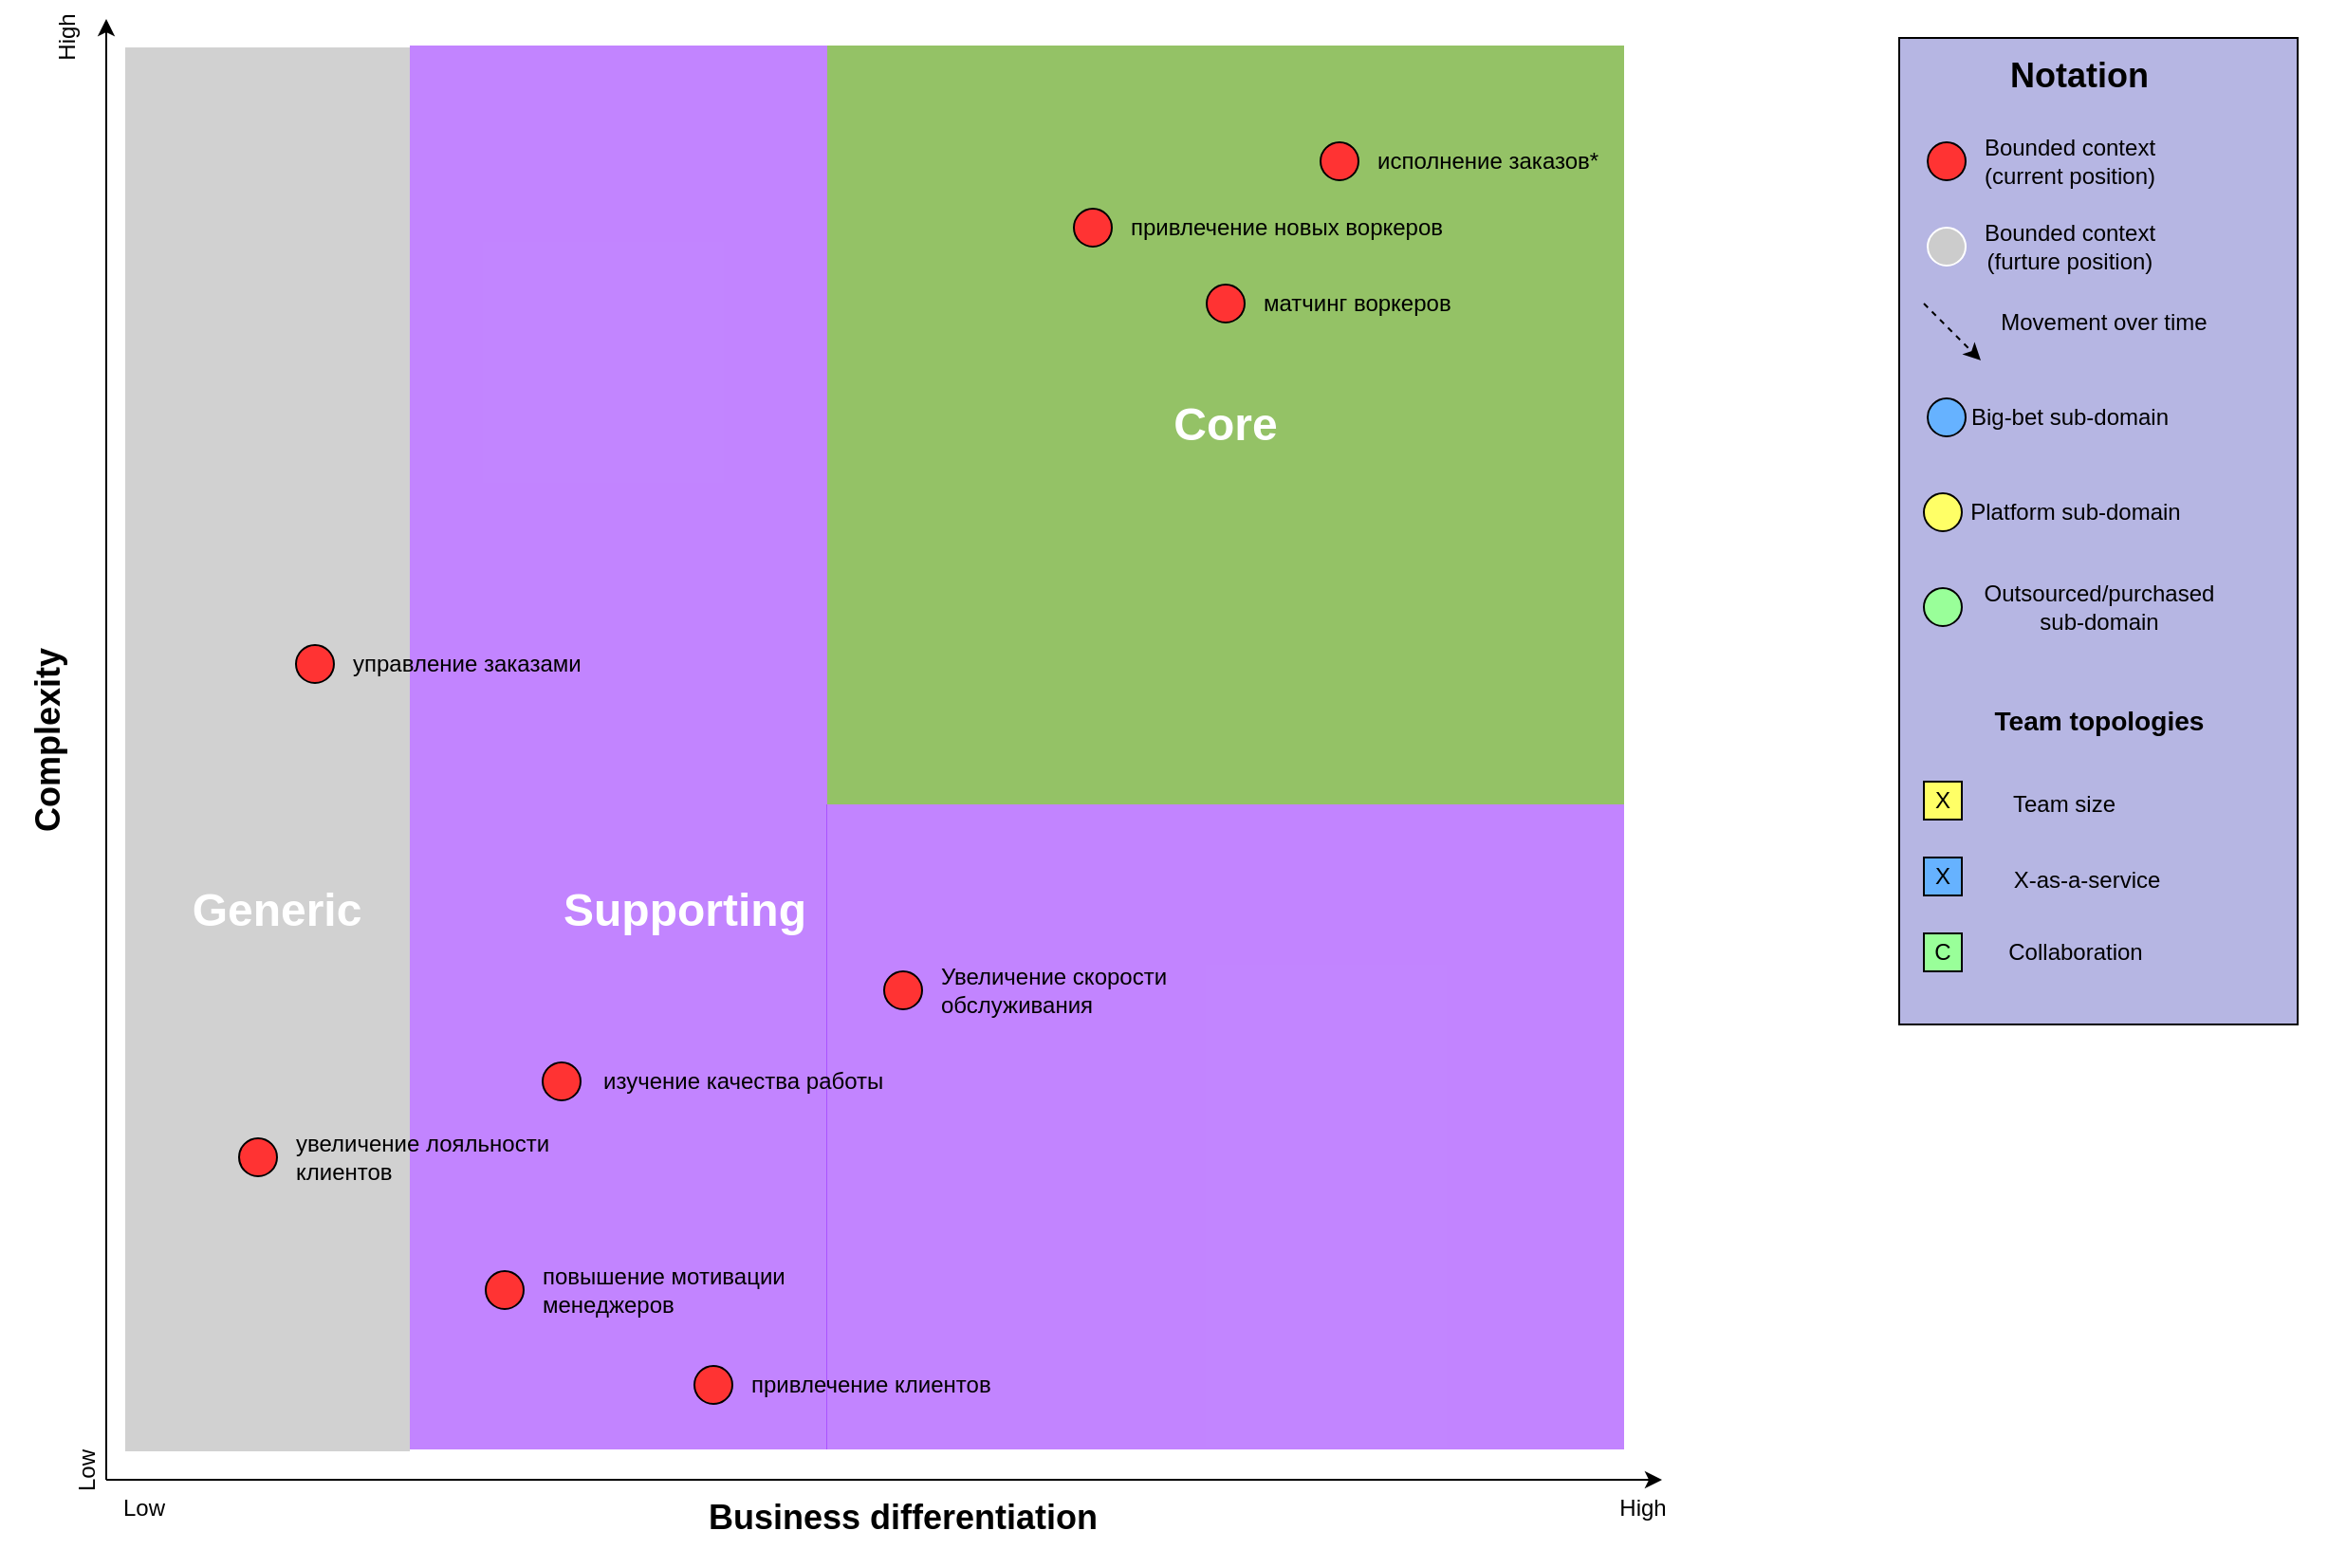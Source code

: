 <mxfile version="26.0.9">
  <diagram id="y_Ux036iL8ao2liGmcVH" name="core-domain-chart">
    <mxGraphModel dx="1434" dy="844" grid="1" gridSize="10" guides="1" tooltips="1" connect="1" arrows="1" fold="1" page="1" pageScale="1" pageWidth="850" pageHeight="1100" math="0" shadow="0">
      <root>
        <mxCell id="7POqw8fOx_1jlbIEAkON-0" />
        <mxCell id="7POqw8fOx_1jlbIEAkON-1" style="locked=1;" parent="7POqw8fOx_1jlbIEAkON-0" />
        <mxCell id="uENPYtC2MfaOTDSbOvwd-11" value="" style="group" parent="7POqw8fOx_1jlbIEAkON-1" vertex="1" connectable="0">
          <mxGeometry x="79.5" y="30" width="870.5" height="800" as="geometry" />
        </mxCell>
        <mxCell id="uENPYtC2MfaOTDSbOvwd-5" value="" style="rounded=0;whiteSpace=wrap;html=1;fillColor=#9933FF;strokeColor=none;connectable=0;fillOpacity=60;" parent="uENPYtC2MfaOTDSbOvwd-11" vertex="1">
          <mxGeometry x="200.5" y="14" width="220" height="740" as="geometry" />
        </mxCell>
        <mxCell id="uENPYtC2MfaOTDSbOvwd-7" value="" style="rounded=0;whiteSpace=wrap;html=1;fillColor=#9933FF;strokeColor=none;connectable=0;fillOpacity=60;" parent="uENPYtC2MfaOTDSbOvwd-11" vertex="1">
          <mxGeometry x="420" y="414" width="420.5" height="340" as="geometry" />
        </mxCell>
        <mxCell id="uENPYtC2MfaOTDSbOvwd-0" value="" style="endArrow=classic;html=1;" parent="uENPYtC2MfaOTDSbOvwd-11" edge="1">
          <mxGeometry width="50" height="50" relative="1" as="geometry">
            <mxPoint x="40.5" y="770" as="sourcePoint" />
            <mxPoint x="40.5" as="targetPoint" />
          </mxGeometry>
        </mxCell>
        <mxCell id="uENPYtC2MfaOTDSbOvwd-1" value="&lt;h2&gt;Complexity&lt;/h2&gt;" style="text;html=1;strokeColor=none;fillColor=none;align=center;verticalAlign=middle;whiteSpace=wrap;rounded=0;rotation=-90;" parent="uENPYtC2MfaOTDSbOvwd-11" vertex="1">
          <mxGeometry x="-9.5" y="370" width="39" height="20" as="geometry" />
        </mxCell>
        <mxCell id="uENPYtC2MfaOTDSbOvwd-2" value="" style="endArrow=classic;html=1;" parent="uENPYtC2MfaOTDSbOvwd-11" edge="1">
          <mxGeometry width="50" height="50" relative="1" as="geometry">
            <mxPoint x="40.5" y="770" as="sourcePoint" />
            <mxPoint x="860.5" y="770" as="targetPoint" />
          </mxGeometry>
        </mxCell>
        <mxCell id="uENPYtC2MfaOTDSbOvwd-4" value="&lt;h2&gt;Business differentiation&lt;/h2&gt;" style="text;html=1;strokeColor=none;fillColor=none;align=center;verticalAlign=middle;whiteSpace=wrap;rounded=0;" parent="uENPYtC2MfaOTDSbOvwd-11" vertex="1">
          <mxGeometry x="330.5" y="780" width="260" height="20" as="geometry" />
        </mxCell>
        <mxCell id="uENPYtC2MfaOTDSbOvwd-6" value="&lt;h1&gt;&lt;font color=&quot;#ffffff&quot;&gt;Core&lt;/font&gt;&lt;/h1&gt;" style="rounded=0;whiteSpace=wrap;html=1;fillColor=#4D9900;strokeColor=none;connectable=0;fillOpacity=60" parent="uENPYtC2MfaOTDSbOvwd-11" vertex="1">
          <mxGeometry x="420.5" y="14" width="420" height="400" as="geometry" />
        </mxCell>
        <mxCell id="uENPYtC2MfaOTDSbOvwd-8" value="" style="rounded=0;whiteSpace=wrap;html=1;fillColor=#B3B3B3;strokeColor=none;connectable=0;fillOpacity=60;" parent="uENPYtC2MfaOTDSbOvwd-11" vertex="1">
          <mxGeometry x="50.5" y="15" width="150" height="740" as="geometry" />
        </mxCell>
        <mxCell id="uENPYtC2MfaOTDSbOvwd-9" value="&lt;h1&gt;&lt;font color=&quot;#ffffff&quot;&gt;Supporting&lt;/font&gt;&lt;/h1&gt;" style="text;html=1;strokeColor=none;fillColor=none;align=center;verticalAlign=middle;whiteSpace=wrap;rounded=0;" parent="uENPYtC2MfaOTDSbOvwd-11" vertex="1">
          <mxGeometry x="325.5" y="460" width="40" height="20" as="geometry" />
        </mxCell>
        <mxCell id="uENPYtC2MfaOTDSbOvwd-10" value="&lt;h1&gt;&lt;font color=&quot;#ffffff&quot;&gt;Generic&lt;/font&gt;&lt;/h1&gt;" style="text;html=1;strokeColor=none;fillColor=none;align=center;verticalAlign=middle;whiteSpace=wrap;rounded=0;" parent="uENPYtC2MfaOTDSbOvwd-11" vertex="1">
          <mxGeometry x="110.5" y="460" width="40" height="20" as="geometry" />
        </mxCell>
        <mxCell id="rGnyAY1_3tPmR1fd7tcl-27" value="Low" style="text;html=1;strokeColor=none;fillColor=none;align=center;verticalAlign=middle;whiteSpace=wrap;rounded=0;rotation=-90;" parent="uENPYtC2MfaOTDSbOvwd-11" vertex="1">
          <mxGeometry x="10.5" y="755" width="40" height="20" as="geometry" />
        </mxCell>
        <mxCell id="rGnyAY1_3tPmR1fd7tcl-28" value="High" style="text;html=1;strokeColor=none;fillColor=none;align=center;verticalAlign=middle;whiteSpace=wrap;rounded=0;rotation=-90;" parent="uENPYtC2MfaOTDSbOvwd-11" vertex="1">
          <mxGeometry width="40" height="20" as="geometry" />
        </mxCell>
        <mxCell id="rGnyAY1_3tPmR1fd7tcl-29" value="Low" style="text;html=1;strokeColor=none;fillColor=none;align=center;verticalAlign=middle;whiteSpace=wrap;rounded=0;" parent="uENPYtC2MfaOTDSbOvwd-11" vertex="1">
          <mxGeometry x="40" y="775" width="40" height="20" as="geometry" />
        </mxCell>
        <mxCell id="rGnyAY1_3tPmR1fd7tcl-30" value="High" style="text;html=1;strokeColor=none;fillColor=none;align=center;verticalAlign=middle;whiteSpace=wrap;rounded=0;" parent="uENPYtC2MfaOTDSbOvwd-11" vertex="1">
          <mxGeometry x="830.5" y="775" width="40" height="20" as="geometry" />
        </mxCell>
        <mxCell id="gb_rX9cqDN27GrjKiAtr-1" value="" style="rounded=0;whiteSpace=wrap;html=1;fillColor=#B6B6E3;connectable=0;" parent="7POqw8fOx_1jlbIEAkON-1" vertex="1">
          <mxGeometry x="1065" y="40" width="210" height="520" as="geometry" />
        </mxCell>
        <mxCell id="gb_rX9cqDN27GrjKiAtr-2" value="&lt;h2&gt;&lt;b&gt;Notation&lt;/b&gt;&lt;/h2&gt;" style="text;html=1;strokeColor=none;fillColor=none;align=center;verticalAlign=middle;whiteSpace=wrap;rounded=0;" parent="7POqw8fOx_1jlbIEAkON-1" vertex="1">
          <mxGeometry x="1140" y="50" width="40" height="20" as="geometry" />
        </mxCell>
        <mxCell id="gb_rX9cqDN27GrjKiAtr-3" value="&lt;h3&gt;Team topologies&lt;/h3&gt;" style="text;html=1;strokeColor=none;fillColor=none;align=center;verticalAlign=middle;whiteSpace=wrap;rounded=0;" parent="7POqw8fOx_1jlbIEAkON-1" vertex="1">
          <mxGeometry x="1107.5" y="390" width="125" height="20" as="geometry" />
        </mxCell>
        <mxCell id="uENPYtC2MfaOTDSbOvwd-12" value="Bounded contexts" style="" parent="7POqw8fOx_1jlbIEAkON-0" />
        <mxCell id="rGnyAY1_3tPmR1fd7tcl-4" value="" style="group" parent="uENPYtC2MfaOTDSbOvwd-12" vertex="1" connectable="0">
          <mxGeometry x="1080" y="95" width="210" height="570" as="geometry" />
        </mxCell>
        <mxCell id="rGnyAY1_3tPmR1fd7tcl-16" value="" style="group" parent="rGnyAY1_3tPmR1fd7tcl-4" vertex="1" connectable="0">
          <mxGeometry width="210" height="570" as="geometry" />
        </mxCell>
        <mxCell id="rGnyAY1_3tPmR1fd7tcl-0" value="" style="ellipse;whiteSpace=wrap;html=1;aspect=fixed;fillColor=#FF3333;" parent="rGnyAY1_3tPmR1fd7tcl-16" vertex="1">
          <mxGeometry width="20" height="20" as="geometry" />
        </mxCell>
        <mxCell id="rGnyAY1_3tPmR1fd7tcl-1" value="Bounded context&lt;br&gt;(current position)" style="text;html=1;strokeColor=none;fillColor=none;align=center;verticalAlign=middle;whiteSpace=wrap;rounded=0;" parent="rGnyAY1_3tPmR1fd7tcl-16" vertex="1">
          <mxGeometry x="20" width="110" height="20" as="geometry" />
        </mxCell>
        <mxCell id="rGnyAY1_3tPmR1fd7tcl-17" value="" style="group" parent="uENPYtC2MfaOTDSbOvwd-12" vertex="1" connectable="0">
          <mxGeometry x="1080" y="140" width="130" height="20" as="geometry" />
        </mxCell>
        <mxCell id="rGnyAY1_3tPmR1fd7tcl-18" value="" style="ellipse;whiteSpace=wrap;html=1;aspect=fixed;fillColor=#CCCCCC;strokeColor=#FFFFFF;" parent="rGnyAY1_3tPmR1fd7tcl-17" vertex="1">
          <mxGeometry width="20" height="20" as="geometry" />
        </mxCell>
        <mxCell id="rGnyAY1_3tPmR1fd7tcl-19" value="Bounded context&lt;br&gt;(furture position)" style="text;html=1;strokeColor=none;fillColor=none;align=center;verticalAlign=middle;whiteSpace=wrap;rounded=0;" parent="rGnyAY1_3tPmR1fd7tcl-17" vertex="1">
          <mxGeometry x="20" width="110" height="20" as="geometry" />
        </mxCell>
        <mxCell id="nYDZqwLP2YVh0ZIpUsSY-9" value="" style="group" parent="uENPYtC2MfaOTDSbOvwd-12" vertex="1" connectable="0">
          <mxGeometry x="1078" y="180" width="160" height="30" as="geometry" />
        </mxCell>
        <mxCell id="nYDZqwLP2YVh0ZIpUsSY-7" value="" style="endArrow=classic;html=1;dashed=1;" parent="nYDZqwLP2YVh0ZIpUsSY-9" edge="1">
          <mxGeometry width="50" height="50" relative="1" as="geometry">
            <mxPoint as="sourcePoint" />
            <mxPoint x="30" y="30" as="targetPoint" />
          </mxGeometry>
        </mxCell>
        <mxCell id="nYDZqwLP2YVh0ZIpUsSY-8" value="Movement over time" style="text;html=1;strokeColor=none;fillColor=none;align=center;verticalAlign=middle;whiteSpace=wrap;rounded=0;" parent="nYDZqwLP2YVh0ZIpUsSY-9" vertex="1">
          <mxGeometry x="30" width="130" height="20" as="geometry" />
        </mxCell>
        <mxCell id="nYDZqwLP2YVh0ZIpUsSY-10" value="" style="group" parent="uENPYtC2MfaOTDSbOvwd-12" vertex="1" connectable="0">
          <mxGeometry x="1080" y="230" width="130" height="20" as="geometry" />
        </mxCell>
        <mxCell id="nYDZqwLP2YVh0ZIpUsSY-11" value="" style="group" parent="nYDZqwLP2YVh0ZIpUsSY-10" vertex="1" connectable="0">
          <mxGeometry width="130" height="20" as="geometry" />
        </mxCell>
        <mxCell id="nYDZqwLP2YVh0ZIpUsSY-12" value="" style="ellipse;whiteSpace=wrap;html=1;aspect=fixed;fillColor=#66B2FF;" parent="nYDZqwLP2YVh0ZIpUsSY-11" vertex="1">
          <mxGeometry width="20" height="20" as="geometry" />
        </mxCell>
        <mxCell id="nYDZqwLP2YVh0ZIpUsSY-13" value="Big-bet sub-domain" style="text;html=1;strokeColor=none;fillColor=none;align=center;verticalAlign=middle;whiteSpace=wrap;rounded=0;" parent="nYDZqwLP2YVh0ZIpUsSY-11" vertex="1">
          <mxGeometry x="20" width="110" height="20" as="geometry" />
        </mxCell>
        <mxCell id="nYDZqwLP2YVh0ZIpUsSY-15" value="" style="group" parent="uENPYtC2MfaOTDSbOvwd-12" vertex="1" connectable="0">
          <mxGeometry x="1078" y="280" width="140" height="20" as="geometry" />
        </mxCell>
        <mxCell id="nYDZqwLP2YVh0ZIpUsSY-16" value="" style="group" parent="nYDZqwLP2YVh0ZIpUsSY-15" vertex="1" connectable="0">
          <mxGeometry width="140" height="20" as="geometry" />
        </mxCell>
        <mxCell id="nYDZqwLP2YVh0ZIpUsSY-17" value="" style="ellipse;whiteSpace=wrap;html=1;aspect=fixed;fillColor=#FFFF66;" parent="nYDZqwLP2YVh0ZIpUsSY-16" vertex="1">
          <mxGeometry width="20" height="20" as="geometry" />
        </mxCell>
        <mxCell id="nYDZqwLP2YVh0ZIpUsSY-18" value="Platform sub-domain" style="text;html=1;strokeColor=none;fillColor=none;align=center;verticalAlign=middle;whiteSpace=wrap;rounded=0;" parent="nYDZqwLP2YVh0ZIpUsSY-16" vertex="1">
          <mxGeometry x="20" width="120" height="20" as="geometry" />
        </mxCell>
        <mxCell id="nYDZqwLP2YVh0ZIpUsSY-21" value="" style="group" parent="uENPYtC2MfaOTDSbOvwd-12" vertex="1" connectable="0">
          <mxGeometry x="1078" y="330" width="160" height="20" as="geometry" />
        </mxCell>
        <mxCell id="nYDZqwLP2YVh0ZIpUsSY-22" value="" style="group" parent="nYDZqwLP2YVh0ZIpUsSY-21" vertex="1" connectable="0">
          <mxGeometry width="160" height="20" as="geometry" />
        </mxCell>
        <mxCell id="nYDZqwLP2YVh0ZIpUsSY-23" value="" style="ellipse;whiteSpace=wrap;html=1;aspect=fixed;fillColor=#99FF99;" parent="nYDZqwLP2YVh0ZIpUsSY-22" vertex="1">
          <mxGeometry width="20" height="20" as="geometry" />
        </mxCell>
        <mxCell id="nYDZqwLP2YVh0ZIpUsSY-24" value="Outsourced/purchased sub-domain" style="text;html=1;strokeColor=none;fillColor=none;align=center;verticalAlign=middle;whiteSpace=wrap;rounded=0;" parent="nYDZqwLP2YVh0ZIpUsSY-22" vertex="1">
          <mxGeometry x="24.615" width="135.385" height="20" as="geometry" />
        </mxCell>
        <mxCell id="gb_rX9cqDN27GrjKiAtr-4" value="X" style="whiteSpace=wrap;html=1;aspect=fixed;fillColor=#FFFF66;" parent="uENPYtC2MfaOTDSbOvwd-12" vertex="1">
          <mxGeometry x="1078" y="432" width="20" height="20" as="geometry" />
        </mxCell>
        <mxCell id="gb_rX9cqDN27GrjKiAtr-6" value="X" style="whiteSpace=wrap;html=1;aspect=fixed;fillColor=#66B2FF;" parent="uENPYtC2MfaOTDSbOvwd-12" vertex="1">
          <mxGeometry x="1078" y="472" width="20" height="20" as="geometry" />
        </mxCell>
        <mxCell id="gb_rX9cqDN27GrjKiAtr-7" value="C" style="whiteSpace=wrap;html=1;aspect=fixed;fillColor=#99FF99;" parent="uENPYtC2MfaOTDSbOvwd-12" vertex="1">
          <mxGeometry x="1078" y="512" width="20" height="20" as="geometry" />
        </mxCell>
        <mxCell id="gb_rX9cqDN27GrjKiAtr-8" value="Team size" style="text;html=1;strokeColor=none;fillColor=none;align=center;verticalAlign=middle;whiteSpace=wrap;rounded=0;" parent="uENPYtC2MfaOTDSbOvwd-12" vertex="1">
          <mxGeometry x="1112" y="434" width="80" height="20" as="geometry" />
        </mxCell>
        <mxCell id="gb_rX9cqDN27GrjKiAtr-9" value="X-as-a-service" style="text;html=1;strokeColor=none;fillColor=none;align=center;verticalAlign=middle;whiteSpace=wrap;rounded=0;" parent="uENPYtC2MfaOTDSbOvwd-12" vertex="1">
          <mxGeometry x="1118" y="474" width="92" height="20" as="geometry" />
        </mxCell>
        <mxCell id="gb_rX9cqDN27GrjKiAtr-10" value="Collaboration" style="text;html=1;strokeColor=none;fillColor=none;align=center;verticalAlign=middle;whiteSpace=wrap;rounded=0;" parent="uENPYtC2MfaOTDSbOvwd-12" vertex="1">
          <mxGeometry x="1138" y="512" width="40" height="20" as="geometry" />
        </mxCell>
        <mxCell id="rGnyAY1_3tPmR1fd7tcl-23" value="" style="group" parent="uENPYtC2MfaOTDSbOvwd-12" vertex="1" connectable="0">
          <mxGeometry x="760" y="95" width="170" height="20" as="geometry" />
        </mxCell>
        <mxCell id="rGnyAY1_3tPmR1fd7tcl-24" value="" style="ellipse;whiteSpace=wrap;html=1;aspect=fixed;fillColor=#FF3333;" parent="rGnyAY1_3tPmR1fd7tcl-23" vertex="1">
          <mxGeometry width="20" height="20" as="geometry" />
        </mxCell>
        <mxCell id="rGnyAY1_3tPmR1fd7tcl-25" value="исполнение заказов*" style="text;html=1;strokeColor=none;fillColor=none;align=left;verticalAlign=middle;whiteSpace=wrap;rounded=0;" parent="rGnyAY1_3tPmR1fd7tcl-23" vertex="1">
          <mxGeometry x="28" width="150" height="20" as="geometry" />
        </mxCell>
        <mxCell id="Yr2JSqV8RlH1NvbjeIV1-24" value="" style="group;align=left;" parent="uENPYtC2MfaOTDSbOvwd-12" vertex="1" connectable="0">
          <mxGeometry x="530" y="532" width="240" height="20" as="geometry" />
        </mxCell>
        <mxCell id="Yr2JSqV8RlH1NvbjeIV1-25" value="" style="ellipse;whiteSpace=wrap;html=1;aspect=fixed;fillColor=#FF3333;" parent="Yr2JSqV8RlH1NvbjeIV1-24" vertex="1">
          <mxGeometry width="20" height="20" as="geometry" />
        </mxCell>
        <mxCell id="Yr2JSqV8RlH1NvbjeIV1-26" value="Увеличение скорости обслуживания" style="text;html=1;strokeColor=none;fillColor=none;align=left;verticalAlign=middle;whiteSpace=wrap;rounded=0;" parent="Yr2JSqV8RlH1NvbjeIV1-24" vertex="1">
          <mxGeometry x="28" width="132" height="20" as="geometry" />
        </mxCell>
        <mxCell id="Yr2JSqV8RlH1NvbjeIV1-35" value="" style="group;align=left;" parent="uENPYtC2MfaOTDSbOvwd-12" vertex="1" connectable="0">
          <mxGeometry x="350" y="580" width="200" height="20" as="geometry" />
        </mxCell>
        <mxCell id="Yr2JSqV8RlH1NvbjeIV1-36" value="" style="ellipse;whiteSpace=wrap;html=1;aspect=fixed;fillColor=#FF3333;" parent="Yr2JSqV8RlH1NvbjeIV1-35" vertex="1">
          <mxGeometry width="20" height="20" as="geometry" />
        </mxCell>
        <mxCell id="Yr2JSqV8RlH1NvbjeIV1-37" value="изучение качества работы" style="text;html=1;strokeColor=none;fillColor=none;align=left;verticalAlign=middle;whiteSpace=wrap;rounded=0;" parent="Yr2JSqV8RlH1NvbjeIV1-35" vertex="1">
          <mxGeometry x="30.001" width="176.471" height="20" as="geometry" />
        </mxCell>
        <mxCell id="Yr2JSqV8RlH1NvbjeIV1-38" value="" style="group" parent="uENPYtC2MfaOTDSbOvwd-12" vertex="1" connectable="0">
          <mxGeometry x="700" y="170" width="170" height="20" as="geometry" />
        </mxCell>
        <mxCell id="Yr2JSqV8RlH1NvbjeIV1-39" value="" style="ellipse;whiteSpace=wrap;html=1;aspect=fixed;fillColor=#FF3333;" parent="Yr2JSqV8RlH1NvbjeIV1-38" vertex="1">
          <mxGeometry width="20" height="20" as="geometry" />
        </mxCell>
        <mxCell id="Yr2JSqV8RlH1NvbjeIV1-40" value="матчинг воркеров" style="text;html=1;strokeColor=none;fillColor=none;align=left;verticalAlign=middle;whiteSpace=wrap;rounded=0;" parent="Yr2JSqV8RlH1NvbjeIV1-38" vertex="1">
          <mxGeometry x="28" width="150" height="20" as="geometry" />
        </mxCell>
        <mxCell id="Yr2JSqV8RlH1NvbjeIV1-41" value="" style="group" parent="uENPYtC2MfaOTDSbOvwd-12" vertex="1" connectable="0">
          <mxGeometry x="630" y="130" width="210" height="20" as="geometry" />
        </mxCell>
        <mxCell id="Yr2JSqV8RlH1NvbjeIV1-42" value="" style="ellipse;whiteSpace=wrap;html=1;aspect=fixed;fillColor=#FF3333;" parent="Yr2JSqV8RlH1NvbjeIV1-41" vertex="1">
          <mxGeometry width="20" height="20" as="geometry" />
        </mxCell>
        <mxCell id="Yr2JSqV8RlH1NvbjeIV1-43" value="привлечение новых воркеров" style="text;html=1;strokeColor=none;fillColor=none;align=left;verticalAlign=middle;whiteSpace=wrap;rounded=0;" parent="Yr2JSqV8RlH1NvbjeIV1-41" vertex="1">
          <mxGeometry x="28" width="182" height="20" as="geometry" />
        </mxCell>
        <mxCell id="4DppwKcJwU7mrRv-_Bxm-1" value="" style="group" parent="uENPYtC2MfaOTDSbOvwd-12" vertex="1" connectable="0">
          <mxGeometry x="320" y="690" width="170" height="20" as="geometry" />
        </mxCell>
        <mxCell id="4DppwKcJwU7mrRv-_Bxm-2" value="" style="ellipse;whiteSpace=wrap;html=1;aspect=fixed;fillColor=#FF3333;" parent="4DppwKcJwU7mrRv-_Bxm-1" vertex="1">
          <mxGeometry width="20" height="20" as="geometry" />
        </mxCell>
        <mxCell id="4DppwKcJwU7mrRv-_Bxm-3" value="повышение мотивации менеджеров" style="text;html=1;strokeColor=none;fillColor=none;align=left;verticalAlign=middle;whiteSpace=wrap;rounded=0;" parent="4DppwKcJwU7mrRv-_Bxm-1" vertex="1">
          <mxGeometry x="28" width="150" height="20" as="geometry" />
        </mxCell>
        <mxCell id="74qqBXuasn1uzgM7psNb-6" value="" style="group" vertex="1" connectable="0" parent="uENPYtC2MfaOTDSbOvwd-12">
          <mxGeometry x="220" y="360" width="170" height="20" as="geometry" />
        </mxCell>
        <mxCell id="74qqBXuasn1uzgM7psNb-7" value="" style="ellipse;whiteSpace=wrap;html=1;aspect=fixed;fillColor=#FF3333;" vertex="1" parent="74qqBXuasn1uzgM7psNb-6">
          <mxGeometry width="20" height="20" as="geometry" />
        </mxCell>
        <mxCell id="74qqBXuasn1uzgM7psNb-8" value="управление заказами" style="text;html=1;strokeColor=none;fillColor=none;align=left;verticalAlign=middle;whiteSpace=wrap;rounded=0;" vertex="1" parent="74qqBXuasn1uzgM7psNb-6">
          <mxGeometry x="28" width="150" height="20" as="geometry" />
        </mxCell>
        <mxCell id="74qqBXuasn1uzgM7psNb-9" value="" style="group" vertex="1" connectable="0" parent="uENPYtC2MfaOTDSbOvwd-12">
          <mxGeometry x="190" y="620" width="170" height="20" as="geometry" />
        </mxCell>
        <mxCell id="74qqBXuasn1uzgM7psNb-10" value="" style="ellipse;whiteSpace=wrap;html=1;aspect=fixed;fillColor=#FF3333;" vertex="1" parent="74qqBXuasn1uzgM7psNb-9">
          <mxGeometry width="20" height="20" as="geometry" />
        </mxCell>
        <mxCell id="74qqBXuasn1uzgM7psNb-11" value="увеличение лояльности клиентов" style="text;html=1;strokeColor=none;fillColor=none;align=left;verticalAlign=middle;whiteSpace=wrap;rounded=0;" vertex="1" parent="74qqBXuasn1uzgM7psNb-9">
          <mxGeometry x="28" width="150" height="20" as="geometry" />
        </mxCell>
        <mxCell id="74qqBXuasn1uzgM7psNb-12" value="" style="group" vertex="1" connectable="0" parent="uENPYtC2MfaOTDSbOvwd-12">
          <mxGeometry x="430" y="740" width="170" height="20" as="geometry" />
        </mxCell>
        <mxCell id="74qqBXuasn1uzgM7psNb-13" value="" style="ellipse;whiteSpace=wrap;html=1;aspect=fixed;fillColor=#FF3333;" vertex="1" parent="74qqBXuasn1uzgM7psNb-12">
          <mxGeometry width="20" height="20" as="geometry" />
        </mxCell>
        <mxCell id="74qqBXuasn1uzgM7psNb-14" value="привлечение клиентов" style="text;html=1;strokeColor=none;fillColor=none;align=left;verticalAlign=middle;whiteSpace=wrap;rounded=0;" vertex="1" parent="74qqBXuasn1uzgM7psNb-12">
          <mxGeometry x="28" width="150" height="20" as="geometry" />
        </mxCell>
      </root>
    </mxGraphModel>
  </diagram>
</mxfile>
